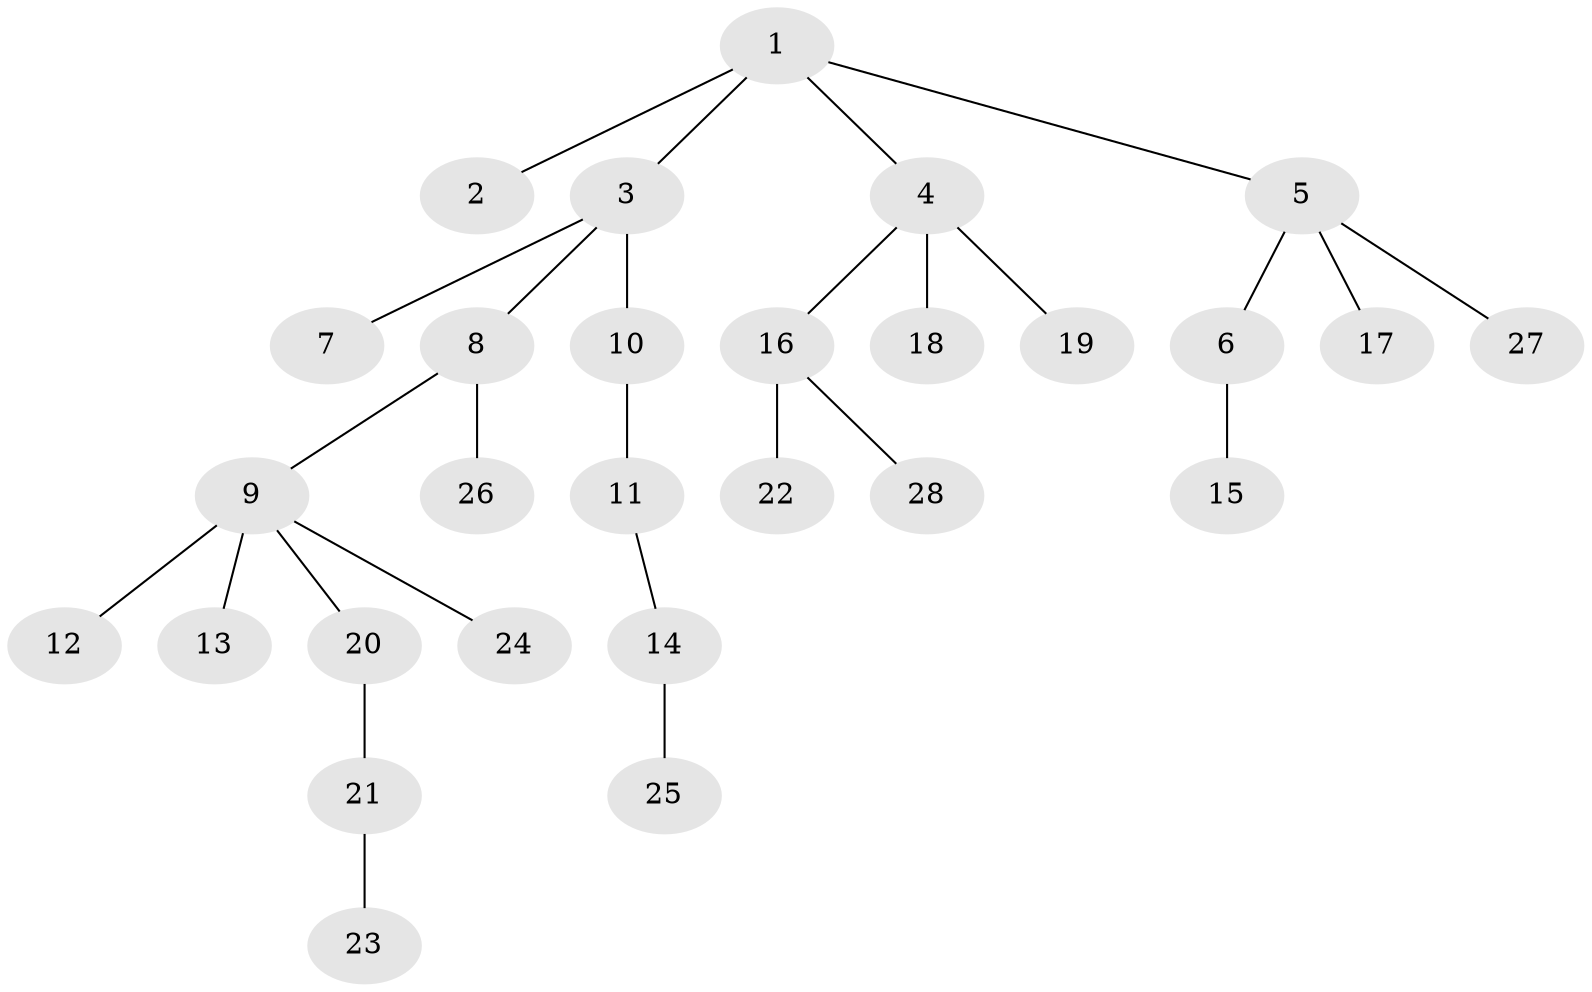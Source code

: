 // original degree distribution, {5: 0.05660377358490566, 2: 0.22641509433962265, 3: 0.1509433962264151, 6: 0.018867924528301886, 1: 0.5094339622641509, 4: 0.03773584905660377}
// Generated by graph-tools (version 1.1) at 2025/36/03/09/25 02:36:31]
// undirected, 28 vertices, 27 edges
graph export_dot {
graph [start="1"]
  node [color=gray90,style=filled];
  1;
  2;
  3;
  4;
  5;
  6;
  7;
  8;
  9;
  10;
  11;
  12;
  13;
  14;
  15;
  16;
  17;
  18;
  19;
  20;
  21;
  22;
  23;
  24;
  25;
  26;
  27;
  28;
  1 -- 2 [weight=1.0];
  1 -- 3 [weight=1.0];
  1 -- 4 [weight=1.0];
  1 -- 5 [weight=1.0];
  3 -- 7 [weight=1.0];
  3 -- 8 [weight=1.0];
  3 -- 10 [weight=1.0];
  4 -- 16 [weight=1.0];
  4 -- 18 [weight=1.0];
  4 -- 19 [weight=2.0];
  5 -- 6 [weight=1.0];
  5 -- 17 [weight=1.0];
  5 -- 27 [weight=1.0];
  6 -- 15 [weight=1.0];
  8 -- 9 [weight=1.0];
  8 -- 26 [weight=1.0];
  9 -- 12 [weight=2.0];
  9 -- 13 [weight=1.0];
  9 -- 20 [weight=1.0];
  9 -- 24 [weight=1.0];
  10 -- 11 [weight=1.0];
  11 -- 14 [weight=1.0];
  14 -- 25 [weight=2.0];
  16 -- 22 [weight=1.0];
  16 -- 28 [weight=1.0];
  20 -- 21 [weight=2.0];
  21 -- 23 [weight=1.0];
}
